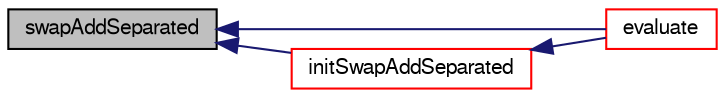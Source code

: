 digraph "swapAddSeparated"
{
  bgcolor="transparent";
  edge [fontname="FreeSans",fontsize="10",labelfontname="FreeSans",labelfontsize="10"];
  node [fontname="FreeSans",fontsize="10",shape=record];
  rankdir="LR";
  Node769 [label="swapAddSeparated",height=0.2,width=0.4,color="black", fillcolor="grey75", style="filled", fontcolor="black"];
  Node769 -> Node770 [dir="back",color="midnightblue",fontsize="10",style="solid",fontname="FreeSans"];
  Node770 [label="evaluate",height=0.2,width=0.4,color="red",URL="$a26602.html#ae591186d8bf9e7c4db700390ac9dfff7",tooltip="Evaluate the patch field. "];
  Node769 -> Node772 [dir="back",color="midnightblue",fontsize="10",style="solid",fontname="FreeSans"];
  Node772 [label="initSwapAddSeparated",height=0.2,width=0.4,color="red",URL="$a26602.html#a5d2b2f51aa5cebfe20879dfbe67f2bc4",tooltip="Initialise swap of non-collocated patch point values. "];
  Node772 -> Node770 [dir="back",color="midnightblue",fontsize="10",style="solid",fontname="FreeSans"];
}
